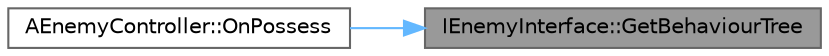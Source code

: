 digraph "IEnemyInterface::GetBehaviourTree"
{
 // LATEX_PDF_SIZE
  bgcolor="transparent";
  edge [fontname=Helvetica,fontsize=10,labelfontname=Helvetica,labelfontsize=10];
  node [fontname=Helvetica,fontsize=10,shape=box,height=0.2,width=0.4];
  rankdir="RL";
  Node1 [id="Node000001",label="IEnemyInterface::GetBehaviourTree",height=0.2,width=0.4,color="gray40", fillcolor="grey60", style="filled", fontcolor="black",tooltip=" "];
  Node1 -> Node2 [id="edge1_Node000001_Node000002",dir="back",color="steelblue1",style="solid",tooltip=" "];
  Node2 [id="Node000002",label="AEnemyController::OnPossess",height=0.2,width=0.4,color="grey40", fillcolor="white", style="filled",URL="$class_a_enemy_controller.html#a63d94bc541cdf6460dc6fb687416e3c4",tooltip=" "];
}
